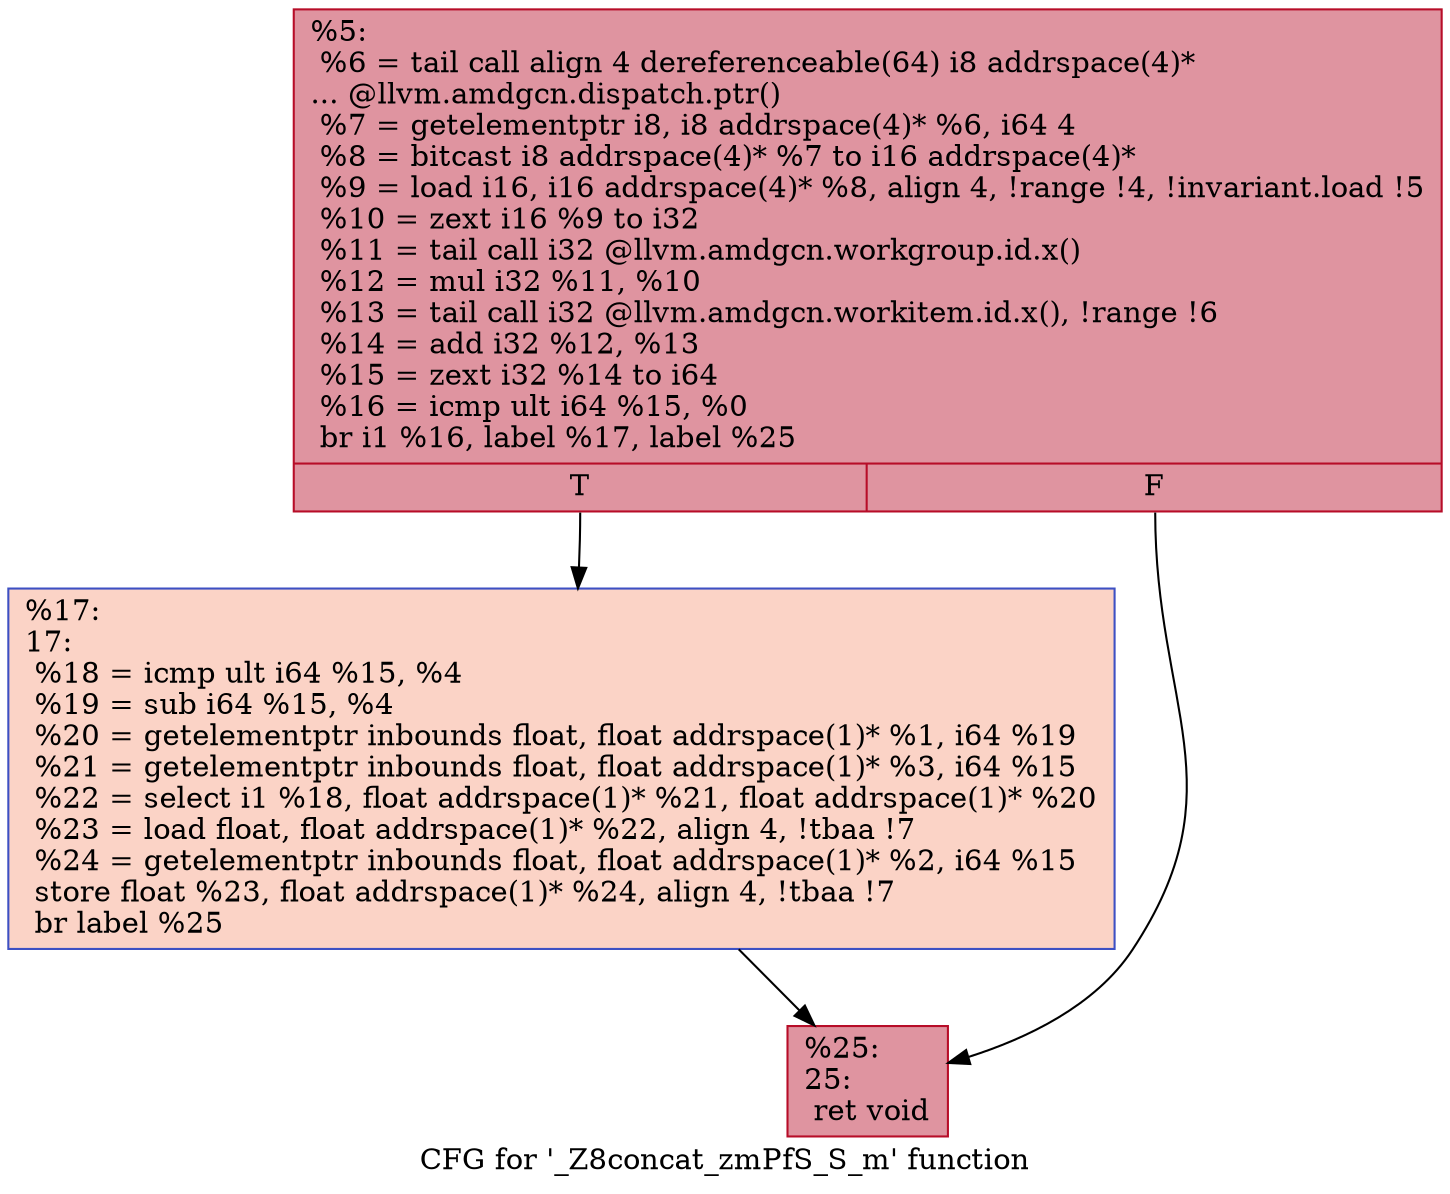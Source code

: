 digraph "CFG for '_Z8concat_zmPfS_S_m' function" {
	label="CFG for '_Z8concat_zmPfS_S_m' function";

	Node0x648f160 [shape=record,color="#b70d28ff", style=filled, fillcolor="#b70d2870",label="{%5:\l  %6 = tail call align 4 dereferenceable(64) i8 addrspace(4)*\l... @llvm.amdgcn.dispatch.ptr()\l  %7 = getelementptr i8, i8 addrspace(4)* %6, i64 4\l  %8 = bitcast i8 addrspace(4)* %7 to i16 addrspace(4)*\l  %9 = load i16, i16 addrspace(4)* %8, align 4, !range !4, !invariant.load !5\l  %10 = zext i16 %9 to i32\l  %11 = tail call i32 @llvm.amdgcn.workgroup.id.x()\l  %12 = mul i32 %11, %10\l  %13 = tail call i32 @llvm.amdgcn.workitem.id.x(), !range !6\l  %14 = add i32 %12, %13\l  %15 = zext i32 %14 to i64\l  %16 = icmp ult i64 %15, %0\l  br i1 %16, label %17, label %25\l|{<s0>T|<s1>F}}"];
	Node0x648f160:s0 -> Node0x648fab0;
	Node0x648f160:s1 -> Node0x64911a0;
	Node0x648fab0 [shape=record,color="#3d50c3ff", style=filled, fillcolor="#f59c7d70",label="{%17:\l17:                                               \l  %18 = icmp ult i64 %15, %4\l  %19 = sub i64 %15, %4\l  %20 = getelementptr inbounds float, float addrspace(1)* %1, i64 %19\l  %21 = getelementptr inbounds float, float addrspace(1)* %3, i64 %15\l  %22 = select i1 %18, float addrspace(1)* %21, float addrspace(1)* %20\l  %23 = load float, float addrspace(1)* %22, align 4, !tbaa !7\l  %24 = getelementptr inbounds float, float addrspace(1)* %2, i64 %15\l  store float %23, float addrspace(1)* %24, align 4, !tbaa !7\l  br label %25\l}"];
	Node0x648fab0 -> Node0x64911a0;
	Node0x64911a0 [shape=record,color="#b70d28ff", style=filled, fillcolor="#b70d2870",label="{%25:\l25:                                               \l  ret void\l}"];
}
